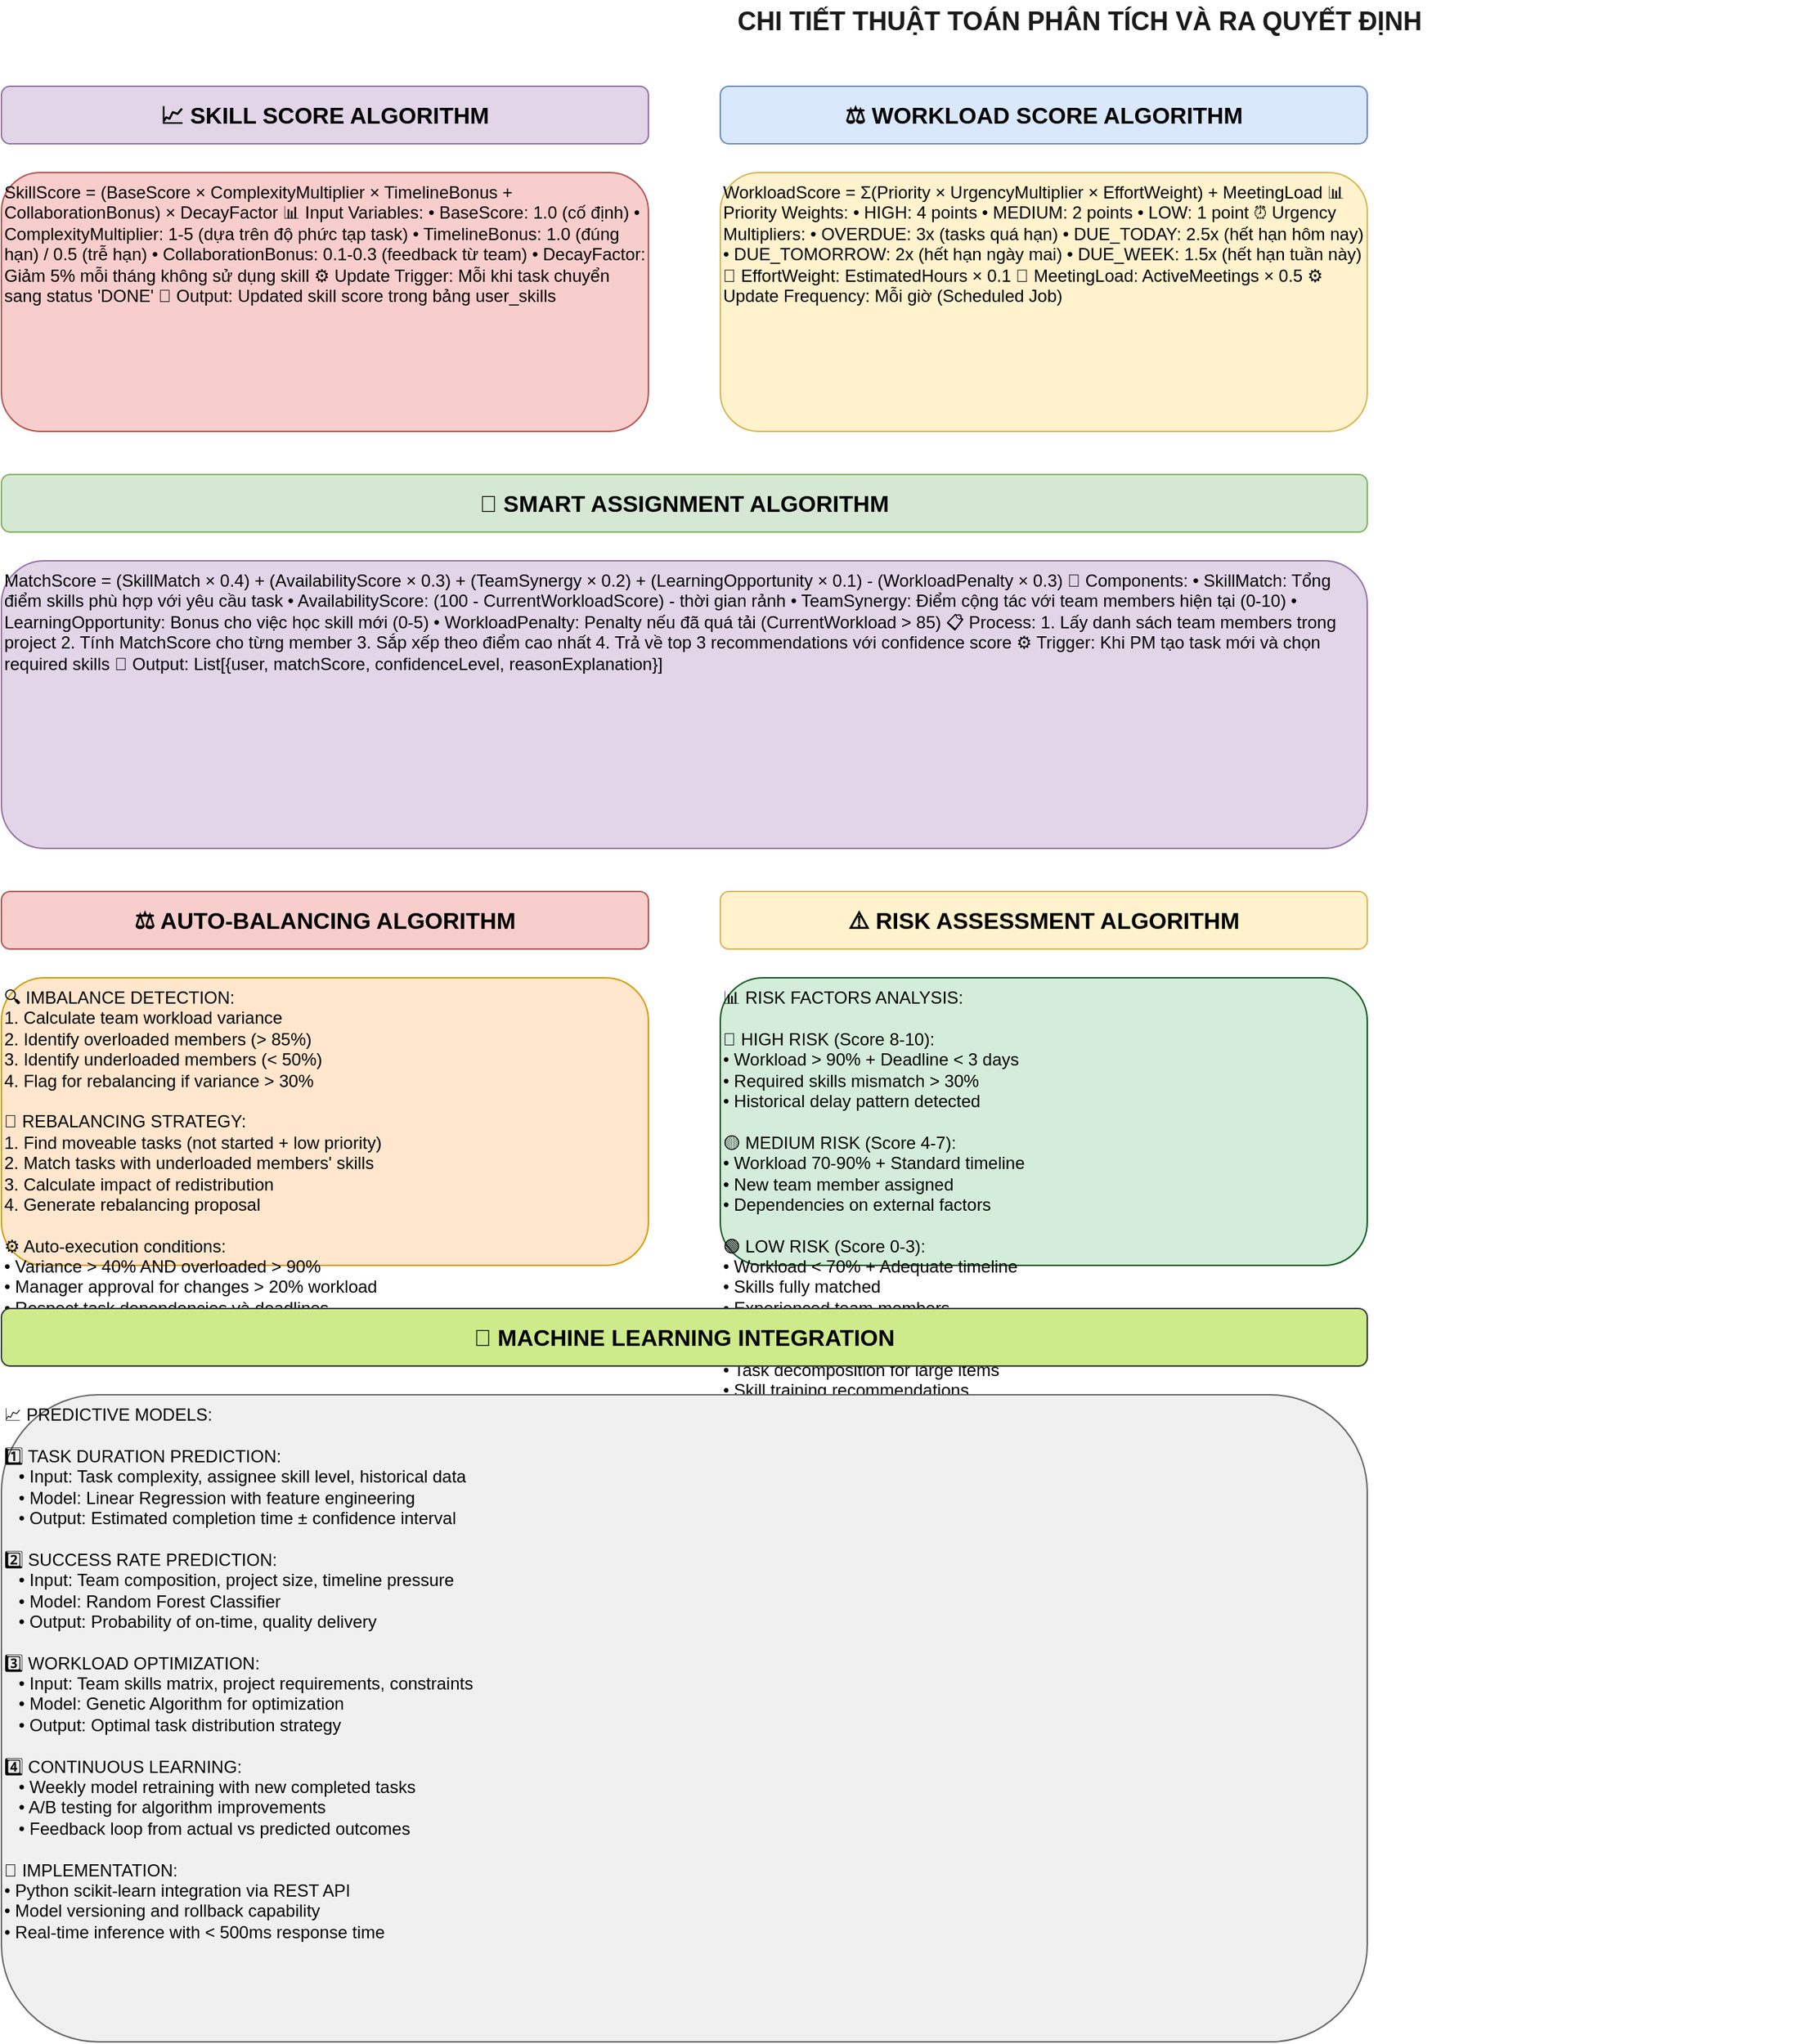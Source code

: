 <mxfile version="28.0.4" pages="2">
  <diagram name="Algorithms Detail" id="algorithms-detail">
    <mxGraphModel dx="1281" dy="562" grid="1" gridSize="10" guides="1" tooltips="1" connect="1" arrows="1" fold="1" page="1" pageScale="1" pageWidth="1600" pageHeight="1200" math="0" shadow="0">
      <root>
        <mxCell id="0" />
        <mxCell id="1" parent="0" />
        <mxCell id="title-algo" value="CHI TIẾT THUẬT TOÁN PHÂN TÍCH VÀ RA QUYẾT ĐỊNH" style="text;html=1;strokeColor=none;fillColor=none;align=center;verticalAlign=middle;whiteSpace=wrap;rounded=0;fontSize=18;fontStyle=1;fontColor=#1a1a1a;" parent="1" vertex="1">
          <mxGeometry x="300" y="20" width="1000" height="30" as="geometry" />
        </mxCell>
        <mxCell id="skill-algo" value="📈 SKILL SCORE ALGORITHM" style="rounded=1;whiteSpace=wrap;html=1;fillColor=#e1d5e7;strokeColor=#9673a6;fontSize=16;fontStyle=1;" parent="1" vertex="1">
          <mxGeometry x="50" y="80" width="450" height="40" as="geometry" />
        </mxCell>
        <mxCell id="skill-formula" value="SkillScore = (BaseScore × ComplexityMultiplier × TimelineBonus + CollaborationBonus) × DecayFactor&amp;#xa;&amp;#xa;📊 Input Variables:&amp;#xa;• BaseScore: 1.0 (cố định)&amp;#xa;• ComplexityMultiplier: 1-5 (dựa trên độ phức tạp task)&amp;#xa;• TimelineBonus: 1.0 (đúng hạn) / 0.5 (trễ hạn)&amp;#xa;• CollaborationBonus: 0.1-0.3 (feedback từ team)&amp;#xa;• DecayFactor: Giảm 5% mỗi tháng không sử dụng skill&amp;#xa;&amp;#xa;⚙️ Update Trigger: Mỗi khi task chuyển sang status &#39;DONE&#39;&amp;#xa;&amp;#xa;🎯 Output: Updated skill score trong bảng user_skills" style="rounded=1;whiteSpace=wrap;html=1;fillColor=#f8cecc;strokeColor=#b85450;align=left;verticalAlign=top;" parent="1" vertex="1">
          <mxGeometry x="50" y="140" width="450" height="180" as="geometry" />
        </mxCell>
        <mxCell id="workload-algo" value="⚖️ WORKLOAD SCORE ALGORITHM" style="rounded=1;whiteSpace=wrap;html=1;fillColor=#dae8fc;strokeColor=#6c8ebf;fontSize=16;fontStyle=1;" parent="1" vertex="1">
          <mxGeometry x="550" y="80" width="450" height="40" as="geometry" />
        </mxCell>
        <mxCell id="workload-formula" value="WorkloadScore = Σ(Priority × UrgencyMultiplier × EffortWeight) + MeetingLoad&amp;#xa;&amp;#xa;📊 Priority Weights:&amp;#xa;• HIGH: 4 points&amp;#xa;• MEDIUM: 2 points&amp;#xa;• LOW: 1 point&amp;#xa;&amp;#xa;⏰ Urgency Multipliers:&amp;#xa;• OVERDUE: 3x (tasks quá hạn)&amp;#xa;• DUE_TODAY: 2.5x (hết hạn hôm nay)&amp;#xa;• DUE_TOMORROW: 2x (hết hạn ngày mai)&amp;#xa;• DUE_WEEK: 1.5x (hết hạn tuần này)&amp;#xa;&amp;#xa;💪 EffortWeight: EstimatedHours × 0.1&amp;#xa;📅 MeetingLoad: ActiveMeetings × 0.5&amp;#xa;&amp;#xa;⚙️ Update Frequency: Mỗi giờ (Scheduled Job)" style="rounded=1;whiteSpace=wrap;html=1;fillColor=#fff2cc;strokeColor=#d6b656;align=left;verticalAlign=top;" parent="1" vertex="1">
          <mxGeometry x="550" y="140" width="450" height="180" as="geometry" />
        </mxCell>
        <mxCell id="assignment-algo" value="🤖 SMART ASSIGNMENT ALGORITHM" style="rounded=1;whiteSpace=wrap;html=1;fillColor=#d5e8d4;strokeColor=#82b366;fontSize=16;fontStyle=1;" parent="1" vertex="1">
          <mxGeometry x="50" y="350" width="950" height="40" as="geometry" />
        </mxCell>
        <mxCell id="assignment-formula" value="MatchScore = (SkillMatch × 0.4) + (AvailabilityScore × 0.3) + (TeamSynergy × 0.2) + (LearningOpportunity × 0.1) - (WorkloadPenalty × 0.3)&amp;#xa;&amp;#xa;🎯 Components:&amp;#xa;• SkillMatch: Tổng điểm skills phù hợp với yêu cầu task&amp;#xa;• AvailabilityScore: (100 - CurrentWorkloadScore) - thời gian rảnh&amp;#xa;• TeamSynergy: Điểm cộng tác với team members hiện tại (0-10)&amp;#xa;• LearningOpportunity: Bonus cho việc học skill mới (0-5)&amp;#xa;• WorkloadPenalty: Penalty nếu đã quá tải (CurrentWorkload &gt; 85)&amp;#xa;&amp;#xa;📋 Process:&amp;#xa;1. Lấy danh sách team members trong project&amp;#xa;2. Tính MatchScore cho từng member&amp;#xa;3. Sắp xếp theo điểm cao nhất&amp;#xa;4. Trả về top 3 recommendations với confidence score&amp;#xa;&amp;#xa;⚙️ Trigger: Khi PM tạo task mới và chọn required skills&amp;#xa;🎯 Output: List[{user, matchScore, confidenceLevel, reasonExplanation}]" style="rounded=1;whiteSpace=wrap;html=1;fillColor=#e1d5e7;strokeColor=#9673a6;align=left;verticalAlign=top;" parent="1" vertex="1">
          <mxGeometry x="50" y="410" width="950" height="200" as="geometry" />
        </mxCell>
        <mxCell id="balance-algo" value="⚖️ AUTO-BALANCING ALGORITHM" style="rounded=1;whiteSpace=wrap;html=1;fillColor=#f8cecc;strokeColor=#b85450;fontSize=16;fontStyle=1;" parent="1" vertex="1">
          <mxGeometry x="50" y="640" width="450" height="40" as="geometry" />
        </mxCell>
        <mxCell id="balance-steps" value="🔍 IMBALANCE DETECTION:&amp;#xa;1. Calculate team workload variance&amp;#xa;2. Identify overloaded members (&gt; 85%)&amp;#xa;3. Identify underloaded members (&lt; 50%)&amp;#xa;4. Flag for rebalancing if variance &gt; 30%&amp;#xa;&amp;#xa;🔄 REBALANCING STRATEGY:&amp;#xa;1. Find moveable tasks (not started + low priority)&amp;#xa;2. Match tasks with underloaded members&#39; skills&amp;#xa;3. Calculate impact of redistribution&amp;#xa;4. Generate rebalancing proposal&amp;#xa;&amp;#xa;⚙️ Auto-execution conditions:&amp;#xa;• Variance &gt; 40% AND overloaded &gt; 90%&amp;#xa;• Manager approval for changes &gt; 20% workload&amp;#xa;• Respect task dependencies và deadlines" style="rounded=1;whiteSpace=wrap;html=1;fillColor=#ffe6cc;strokeColor=#d79b00;align=left;verticalAlign=top;" parent="1" vertex="1">
          <mxGeometry x="50" y="700" width="450" height="200" as="geometry" />
        </mxCell>
        <mxCell id="risk-algo" value="⚠️ RISK ASSESSMENT ALGORITHM" style="rounded=1;whiteSpace=wrap;html=1;fillColor=#fff2cc;strokeColor=#d6b656;fontSize=16;fontStyle=1;" parent="1" vertex="1">
          <mxGeometry x="550" y="640" width="450" height="40" as="geometry" />
        </mxCell>
        <mxCell id="risk-factors" value="📊 RISK FACTORS ANALYSIS:&amp;#xa;&amp;#xa;🔴 HIGH RISK (Score 8-10):&amp;#xa;• Workload &gt; 90% + Deadline &lt; 3 days&amp;#xa;• Required skills mismatch &gt; 30%&amp;#xa;• Historical delay pattern detected&amp;#xa;&amp;#xa;🟡 MEDIUM RISK (Score 4-7):&amp;#xa;• Workload 70-90% + Standard timeline&amp;#xa;• New team member assigned&amp;#xa;• Dependencies on external factors&amp;#xa;&amp;#xa;🟢 LOW RISK (Score 0-3):&amp;#xa;• Workload &lt; 70% + Adequate timeline&amp;#xa;• Skills fully matched&amp;#xa;• Experienced team members&amp;#xa;&amp;#xa;🎯 MITIGATION SUGGESTIONS:&amp;#xa;• Task decomposition for large items&amp;#xa;• Skill training recommendations&amp;#xa;• Resource reallocation proposals&amp;#xa;• Timeline adjustment suggestions" style="rounded=1;whiteSpace=wrap;html=1;fillColor=#d4edda;strokeColor=#155724;align=left;verticalAlign=top;" parent="1" vertex="1">
          <mxGeometry x="550" y="700" width="450" height="200" as="geometry" />
        </mxCell>
        <mxCell id="ml-integration" value="🧠 MACHINE LEARNING INTEGRATION" style="rounded=1;whiteSpace=wrap;html=1;fillColor=#cdeb8b;strokeColor=#36393d;fontSize=16;fontStyle=1;" parent="1" vertex="1">
          <mxGeometry x="50" y="930" width="950" height="40" as="geometry" />
        </mxCell>
        <mxCell id="ml-details" value="📈 PREDICTIVE MODELS:&amp;#xa;&amp;#xa;1️⃣ TASK DURATION PREDICTION:&amp;#xa;   • Input: Task complexity, assignee skill level, historical data&amp;#xa;   • Model: Linear Regression with feature engineering&amp;#xa;   • Output: Estimated completion time ± confidence interval&amp;#xa;&amp;#xa;2️⃣ SUCCESS RATE PREDICTION:&amp;#xa;   • Input: Team composition, project size, timeline pressure&amp;#xa;   • Model: Random Forest Classifier&amp;#xa;   • Output: Probability of on-time, quality delivery&amp;#xa;&amp;#xa;3️⃣ WORKLOAD OPTIMIZATION:&amp;#xa;   • Input: Team skills matrix, project requirements, constraints&amp;#xa;   • Model: Genetic Algorithm for optimization&amp;#xa;   • Output: Optimal task distribution strategy&amp;#xa;&amp;#xa;4️⃣ CONTINUOUS LEARNING:&amp;#xa;   • Weekly model retraining with new completed tasks&amp;#xa;   • A/B testing for algorithm improvements&amp;#xa;   • Feedback loop from actual vs predicted outcomes&amp;#xa;&amp;#xa;🔧 IMPLEMENTATION:&amp;#xa;• Python scikit-learn integration via REST API&amp;#xa;• Model versioning and rollback capability&amp;#xa;• Real-time inference with &lt; 500ms response time" style="rounded=1;whiteSpace=wrap;html=1;fillColor=#f0f0f0;strokeColor=#666666;align=left;verticalAlign=top;" parent="1" vertex="1">
          <mxGeometry x="50" y="990" width="950" height="450" as="geometry" />
        </mxCell>
      </root>
    </mxGraphModel>
  </diagram>
  <diagram id="L0pz5yGTvr_-tBG4zXOT" name="Trang-2">
    <mxGraphModel dx="1281" dy="562" grid="1" gridSize="10" guides="1" tooltips="1" connect="1" arrows="1" fold="1" page="1" pageScale="1" pageWidth="827" pageHeight="1169" math="0" shadow="0">
      <root>
        <mxCell id="0" />
        <mxCell id="1" parent="0" />
      </root>
    </mxGraphModel>
  </diagram>
</mxfile>
